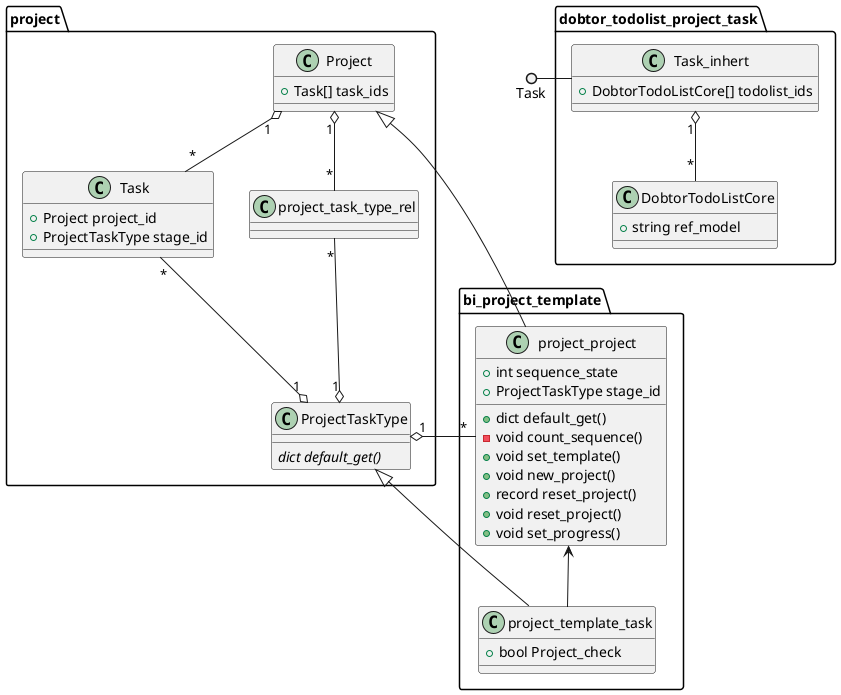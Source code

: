 @startuml
package project {
    Class Task {
        + Project project_id
        + ProjectTaskType stage_id
    }

    Class Project {
        + Task[] task_ids 
    }

    Class project_task_type_rel {

    }

    Class ProjectTaskType {
        {abstract} dict default_get()
    }
}

package bi_project_template {
    Class project_project {
        + int sequence_state
        + ProjectTaskType stage_id
        + dict default_get()
        - void count_sequence()
        + void set_template()
        + void new_project()
        + record reset_project()
        + void reset_project()
        + void set_progress()
    }

    Class project_template_task {
        + bool Project_check
    }
}

package dobtor_todolist_project_task {
    Class DobtorTodoListCore {
        + string ref_model
    }

    Class Task_inhert {
        + DobtorTodoListCore[] todolist_ids
    }
} 


Task "*" --o "1" ProjectTaskType
Project "1" o-- "*" Task
Project "1" o-- "*" project_task_type_rel
project_task_type_rel "*" --o "1" ProjectTaskType
Project <|- project_project
ProjectTaskType "1" o- "*" project_project
Task ()- Task_inhert
Task_inhert "1" o-- "*" DobtorTodoListCore
ProjectTaskType <|- project_template_task
project_project <-- project_template_task
@enduml